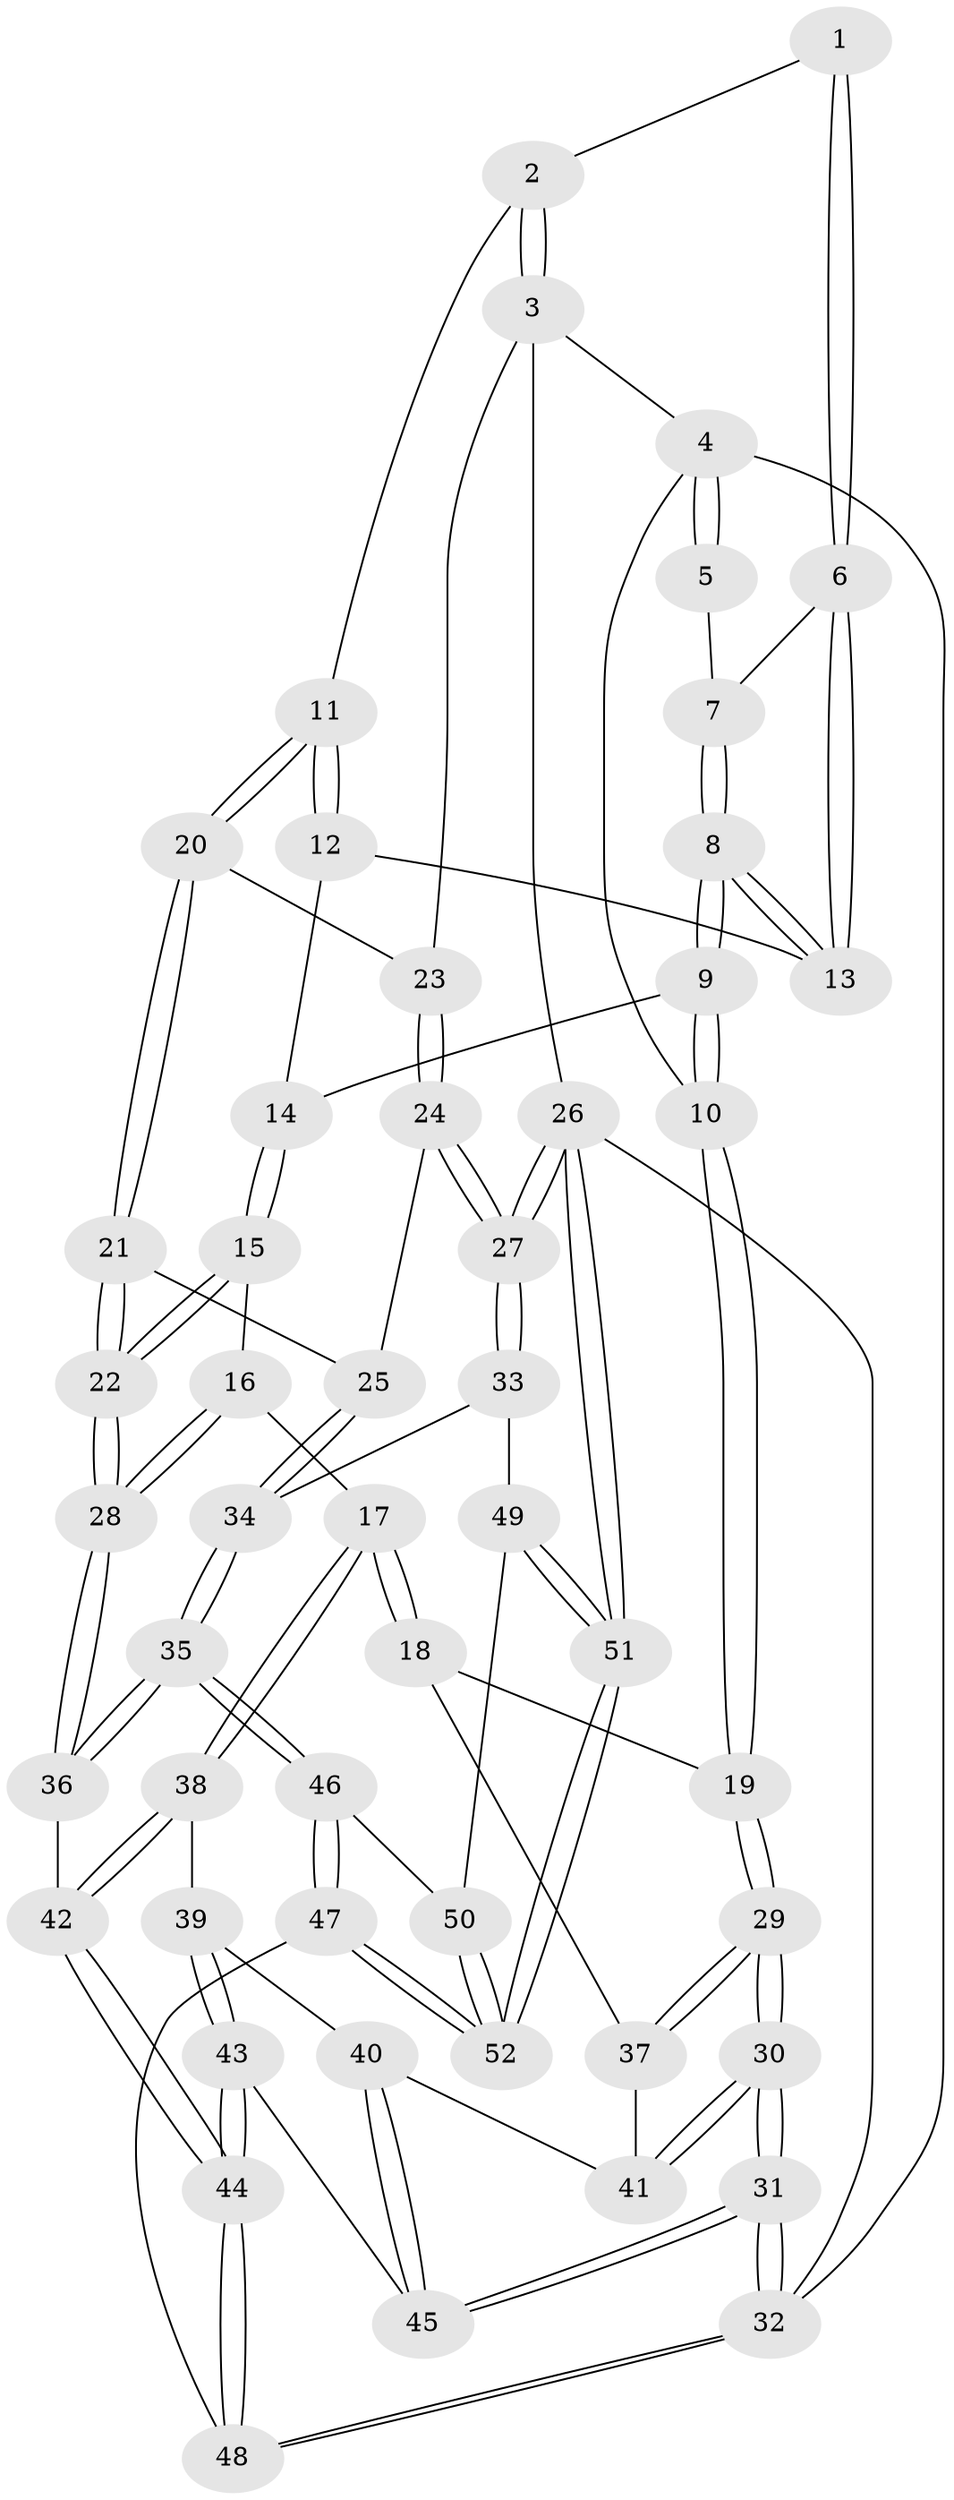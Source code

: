 // coarse degree distribution, {4: 0.2692307692307692, 6: 0.3076923076923077, 5: 0.19230769230769232, 8: 0.038461538461538464, 3: 0.15384615384615385, 7: 0.038461538461538464}
// Generated by graph-tools (version 1.1) at 2025/21/03/04/25 18:21:36]
// undirected, 52 vertices, 127 edges
graph export_dot {
graph [start="1"]
  node [color=gray90,style=filled];
  1 [pos="+0.5752395540427656+0"];
  2 [pos="+0.7194872886767774+0"];
  3 [pos="+1+0"];
  4 [pos="+0+0"];
  5 [pos="+0.18409447369153403+0"];
  6 [pos="+0.3810782993544075+0.17918464381989677"];
  7 [pos="+0.252277870490452+0.06032460639087148"];
  8 [pos="+0.0769091063551681+0.25354353218229464"];
  9 [pos="+0.0535579529666415+0.2637774700332355"];
  10 [pos="+0+0.22017815112798345"];
  11 [pos="+0.61088506095686+0.3628278404220824"];
  12 [pos="+0.41160403785457067+0.2662983899290478"];
  13 [pos="+0.38375743051057837+0.22165224400265393"];
  14 [pos="+0.24430024177201604+0.45173056686182134"];
  15 [pos="+0.24532043789250954+0.46045036290518726"];
  16 [pos="+0.216891654100987+0.5524187383995255"];
  17 [pos="+0.19169261234437726+0.6037770010844487"];
  18 [pos="+0.1639841504125141+0.6061381615036763"];
  19 [pos="+0+0.34607328849740593"];
  20 [pos="+0.6223196451874818+0.38243192161994033"];
  21 [pos="+0.6326329399699655+0.4893285382228626"];
  22 [pos="+0.6207263295721561+0.534118870639313"];
  23 [pos="+1+0.07416886249131309"];
  24 [pos="+1+0.41531687574560844"];
  25 [pos="+1+0.4573321927617609"];
  26 [pos="+1+1"];
  27 [pos="+1+0.7567134061411045"];
  28 [pos="+0.6188119698237492+0.5849757491866081"];
  29 [pos="+0+0.7022895037315564"];
  30 [pos="+0+1"];
  31 [pos="+0+1"];
  32 [pos="+0+1"];
  33 [pos="+0.8978314786108853+0.7785033312997741"];
  34 [pos="+0.824357572704341+0.7202774162859186"];
  35 [pos="+0.6450556253088077+0.6751368993895035"];
  36 [pos="+0.6216652102181102+0.6433986714770675"];
  37 [pos="+0.09130080188793756+0.6678392876115284"];
  38 [pos="+0.22466706079750512+0.6475813605005706"];
  39 [pos="+0.22514064988911295+0.7023640637603547"];
  40 [pos="+0.09897200237412723+0.790772947015678"];
  41 [pos="+0.06740910063935573+0.7775266992690221"];
  42 [pos="+0.4769096489161672+0.7001846992931534"];
  43 [pos="+0.23770001049106798+0.8396640743756806"];
  44 [pos="+0.3222861615870357+0.9074702054536701"];
  45 [pos="+0.18551615786140996+0.8507833710767253"];
  46 [pos="+0.6258465752729029+0.9672432582381398"];
  47 [pos="+0.5321888744213301+1"];
  48 [pos="+0.39869067448696005+1"];
  49 [pos="+0.8963208686207694+0.8766137434788014"];
  50 [pos="+0.8109075105231658+0.941951269812171"];
  51 [pos="+1+1"];
  52 [pos="+1+1"];
  1 -- 2;
  1 -- 6;
  1 -- 6;
  2 -- 3;
  2 -- 3;
  2 -- 11;
  3 -- 4;
  3 -- 23;
  3 -- 26;
  4 -- 5;
  4 -- 5;
  4 -- 10;
  4 -- 32;
  5 -- 7;
  6 -- 7;
  6 -- 13;
  6 -- 13;
  7 -- 8;
  7 -- 8;
  8 -- 9;
  8 -- 9;
  8 -- 13;
  8 -- 13;
  9 -- 10;
  9 -- 10;
  9 -- 14;
  10 -- 19;
  10 -- 19;
  11 -- 12;
  11 -- 12;
  11 -- 20;
  11 -- 20;
  12 -- 13;
  12 -- 14;
  14 -- 15;
  14 -- 15;
  15 -- 16;
  15 -- 22;
  15 -- 22;
  16 -- 17;
  16 -- 28;
  16 -- 28;
  17 -- 18;
  17 -- 18;
  17 -- 38;
  17 -- 38;
  18 -- 19;
  18 -- 37;
  19 -- 29;
  19 -- 29;
  20 -- 21;
  20 -- 21;
  20 -- 23;
  21 -- 22;
  21 -- 22;
  21 -- 25;
  22 -- 28;
  22 -- 28;
  23 -- 24;
  23 -- 24;
  24 -- 25;
  24 -- 27;
  24 -- 27;
  25 -- 34;
  25 -- 34;
  26 -- 27;
  26 -- 27;
  26 -- 51;
  26 -- 51;
  26 -- 32;
  27 -- 33;
  27 -- 33;
  28 -- 36;
  28 -- 36;
  29 -- 30;
  29 -- 30;
  29 -- 37;
  29 -- 37;
  30 -- 31;
  30 -- 31;
  30 -- 41;
  30 -- 41;
  31 -- 32;
  31 -- 32;
  31 -- 45;
  31 -- 45;
  32 -- 48;
  32 -- 48;
  33 -- 34;
  33 -- 49;
  34 -- 35;
  34 -- 35;
  35 -- 36;
  35 -- 36;
  35 -- 46;
  35 -- 46;
  36 -- 42;
  37 -- 41;
  38 -- 39;
  38 -- 42;
  38 -- 42;
  39 -- 40;
  39 -- 43;
  39 -- 43;
  40 -- 41;
  40 -- 45;
  40 -- 45;
  42 -- 44;
  42 -- 44;
  43 -- 44;
  43 -- 44;
  43 -- 45;
  44 -- 48;
  44 -- 48;
  46 -- 47;
  46 -- 47;
  46 -- 50;
  47 -- 48;
  47 -- 52;
  47 -- 52;
  49 -- 50;
  49 -- 51;
  49 -- 51;
  50 -- 52;
  50 -- 52;
  51 -- 52;
  51 -- 52;
}
